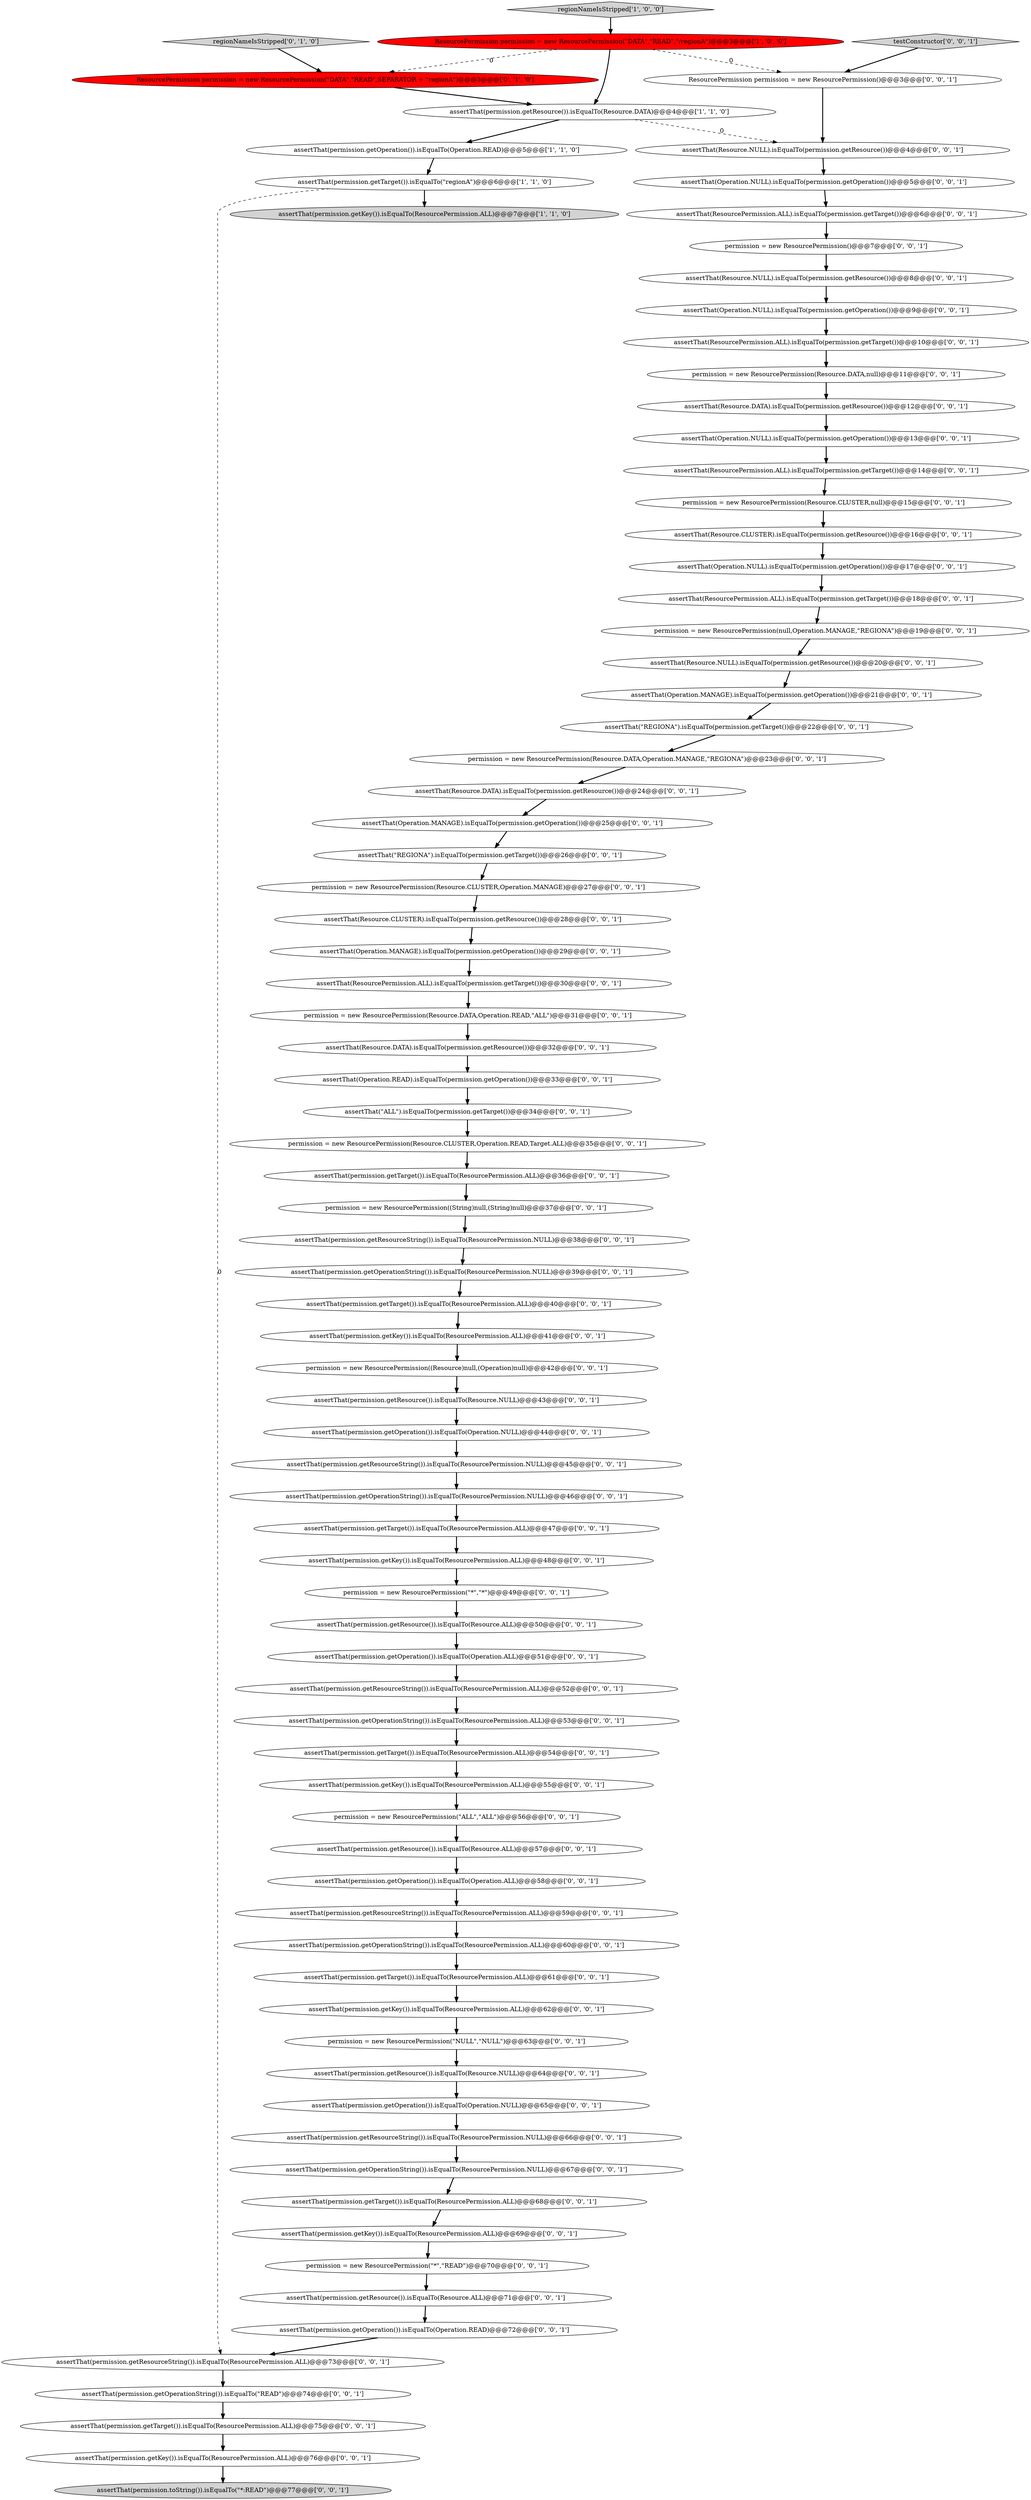 digraph {
2 [style = filled, label = "assertThat(permission.getResource()).isEqualTo(Resource.DATA)@@@4@@@['1', '1', '0']", fillcolor = white, shape = ellipse image = "AAA0AAABBB1BBB"];
14 [style = filled, label = "assertThat(permission.getOperation()).isEqualTo(Operation.ALL)@@@58@@@['0', '0', '1']", fillcolor = white, shape = ellipse image = "AAA0AAABBB3BBB"];
33 [style = filled, label = "assertThat(\"REGIONA\").isEqualTo(permission.getTarget())@@@26@@@['0', '0', '1']", fillcolor = white, shape = ellipse image = "AAA0AAABBB3BBB"];
1 [style = filled, label = "assertThat(permission.getTarget()).isEqualTo(\"regionA\")@@@6@@@['1', '1', '0']", fillcolor = white, shape = ellipse image = "AAA0AAABBB1BBB"];
44 [style = filled, label = "assertThat(Resource.CLUSTER).isEqualTo(permission.getResource())@@@16@@@['0', '0', '1']", fillcolor = white, shape = ellipse image = "AAA0AAABBB3BBB"];
46 [style = filled, label = "assertThat(ResourcePermission.ALL).isEqualTo(permission.getTarget())@@@10@@@['0', '0', '1']", fillcolor = white, shape = ellipse image = "AAA0AAABBB3BBB"];
43 [style = filled, label = "assertThat(\"ALL\").isEqualTo(permission.getTarget())@@@34@@@['0', '0', '1']", fillcolor = white, shape = ellipse image = "AAA0AAABBB3BBB"];
13 [style = filled, label = "assertThat(Operation.NULL).isEqualTo(permission.getOperation())@@@13@@@['0', '0', '1']", fillcolor = white, shape = ellipse image = "AAA0AAABBB3BBB"];
60 [style = filled, label = "assertThat(Operation.NULL).isEqualTo(permission.getOperation())@@@9@@@['0', '0', '1']", fillcolor = white, shape = ellipse image = "AAA0AAABBB3BBB"];
18 [style = filled, label = "assertThat(Resource.NULL).isEqualTo(permission.getResource())@@@4@@@['0', '0', '1']", fillcolor = white, shape = ellipse image = "AAA0AAABBB3BBB"];
31 [style = filled, label = "assertThat(ResourcePermission.ALL).isEqualTo(permission.getTarget())@@@18@@@['0', '0', '1']", fillcolor = white, shape = ellipse image = "AAA0AAABBB3BBB"];
61 [style = filled, label = "assertThat(permission.getOperation()).isEqualTo(Operation.ALL)@@@51@@@['0', '0', '1']", fillcolor = white, shape = ellipse image = "AAA0AAABBB3BBB"];
65 [style = filled, label = "permission = new ResourcePermission((Resource)null,(Operation)null)@@@42@@@['0', '0', '1']", fillcolor = white, shape = ellipse image = "AAA0AAABBB3BBB"];
71 [style = filled, label = "assertThat(Resource.NULL).isEqualTo(permission.getResource())@@@20@@@['0', '0', '1']", fillcolor = white, shape = ellipse image = "AAA0AAABBB3BBB"];
76 [style = filled, label = "assertThat(Resource.DATA).isEqualTo(permission.getResource())@@@24@@@['0', '0', '1']", fillcolor = white, shape = ellipse image = "AAA0AAABBB3BBB"];
24 [style = filled, label = "assertThat(permission.getOperation()).isEqualTo(Operation.READ)@@@72@@@['0', '0', '1']", fillcolor = white, shape = ellipse image = "AAA0AAABBB3BBB"];
50 [style = filled, label = "assertThat(permission.getResourceString()).isEqualTo(ResourcePermission.NULL)@@@45@@@['0', '0', '1']", fillcolor = white, shape = ellipse image = "AAA0AAABBB3BBB"];
51 [style = filled, label = "assertThat(Operation.NULL).isEqualTo(permission.getOperation())@@@17@@@['0', '0', '1']", fillcolor = white, shape = ellipse image = "AAA0AAABBB3BBB"];
17 [style = filled, label = "permission = new ResourcePermission(Resource.CLUSTER,Operation.READ,Target.ALL)@@@35@@@['0', '0', '1']", fillcolor = white, shape = ellipse image = "AAA0AAABBB3BBB"];
83 [style = filled, label = "assertThat(ResourcePermission.ALL).isEqualTo(permission.getTarget())@@@6@@@['0', '0', '1']", fillcolor = white, shape = ellipse image = "AAA0AAABBB3BBB"];
79 [style = filled, label = "permission = new ResourcePermission(\"*\",\"READ\")@@@70@@@['0', '0', '1']", fillcolor = white, shape = ellipse image = "AAA0AAABBB3BBB"];
12 [style = filled, label = "assertThat(permission.getKey()).isEqualTo(ResourcePermission.ALL)@@@48@@@['0', '0', '1']", fillcolor = white, shape = ellipse image = "AAA0AAABBB3BBB"];
21 [style = filled, label = "assertThat(permission.getOperation()).isEqualTo(Operation.NULL)@@@65@@@['0', '0', '1']", fillcolor = white, shape = ellipse image = "AAA0AAABBB3BBB"];
36 [style = filled, label = "assertThat(permission.getTarget()).isEqualTo(ResourcePermission.ALL)@@@75@@@['0', '0', '1']", fillcolor = white, shape = ellipse image = "AAA0AAABBB3BBB"];
56 [style = filled, label = "assertThat(permission.getTarget()).isEqualTo(ResourcePermission.ALL)@@@40@@@['0', '0', '1']", fillcolor = white, shape = ellipse image = "AAA0AAABBB3BBB"];
28 [style = filled, label = "assertThat(permission.getResource()).isEqualTo(Resource.NULL)@@@43@@@['0', '0', '1']", fillcolor = white, shape = ellipse image = "AAA0AAABBB3BBB"];
40 [style = filled, label = "assertThat(permission.getKey()).isEqualTo(ResourcePermission.ALL)@@@76@@@['0', '0', '1']", fillcolor = white, shape = ellipse image = "AAA0AAABBB3BBB"];
48 [style = filled, label = "assertThat(permission.getKey()).isEqualTo(ResourcePermission.ALL)@@@69@@@['0', '0', '1']", fillcolor = white, shape = ellipse image = "AAA0AAABBB3BBB"];
77 [style = filled, label = "permission = new ResourcePermission(Resource.CLUSTER,null)@@@15@@@['0', '0', '1']", fillcolor = white, shape = ellipse image = "AAA0AAABBB3BBB"];
80 [style = filled, label = "assertThat(Operation.MANAGE).isEqualTo(permission.getOperation())@@@29@@@['0', '0', '1']", fillcolor = white, shape = ellipse image = "AAA0AAABBB3BBB"];
9 [style = filled, label = "permission = new ResourcePermission(Resource.DATA,null)@@@11@@@['0', '0', '1']", fillcolor = white, shape = ellipse image = "AAA0AAABBB3BBB"];
20 [style = filled, label = "assertThat(permission.getTarget()).isEqualTo(ResourcePermission.ALL)@@@54@@@['0', '0', '1']", fillcolor = white, shape = ellipse image = "AAA0AAABBB3BBB"];
22 [style = filled, label = "testConstructor['0', '0', '1']", fillcolor = lightgray, shape = diamond image = "AAA0AAABBB3BBB"];
42 [style = filled, label = "assertThat(permission.getOperationString()).isEqualTo(ResourcePermission.NULL)@@@39@@@['0', '0', '1']", fillcolor = white, shape = ellipse image = "AAA0AAABBB3BBB"];
34 [style = filled, label = "assertThat(permission.getResourceString()).isEqualTo(ResourcePermission.NULL)@@@38@@@['0', '0', '1']", fillcolor = white, shape = ellipse image = "AAA0AAABBB3BBB"];
57 [style = filled, label = "permission = new ResourcePermission(null,Operation.MANAGE,\"REGIONA\")@@@19@@@['0', '0', '1']", fillcolor = white, shape = ellipse image = "AAA0AAABBB3BBB"];
59 [style = filled, label = "assertThat(permission.getOperationString()).isEqualTo(ResourcePermission.NULL)@@@46@@@['0', '0', '1']", fillcolor = white, shape = ellipse image = "AAA0AAABBB3BBB"];
11 [style = filled, label = "assertThat(permission.getTarget()).isEqualTo(ResourcePermission.ALL)@@@47@@@['0', '0', '1']", fillcolor = white, shape = ellipse image = "AAA0AAABBB3BBB"];
47 [style = filled, label = "permission = new ResourcePermission(\"ALL\",\"ALL\")@@@56@@@['0', '0', '1']", fillcolor = white, shape = ellipse image = "AAA0AAABBB3BBB"];
53 [style = filled, label = "permission = new ResourcePermission()@@@7@@@['0', '0', '1']", fillcolor = white, shape = ellipse image = "AAA0AAABBB3BBB"];
26 [style = filled, label = "assertThat(permission.getResource()).isEqualTo(Resource.ALL)@@@71@@@['0', '0', '1']", fillcolor = white, shape = ellipse image = "AAA0AAABBB3BBB"];
63 [style = filled, label = "assertThat(permission.toString()).isEqualTo(\"*:READ\")@@@77@@@['0', '0', '1']", fillcolor = lightgray, shape = ellipse image = "AAA0AAABBB3BBB"];
78 [style = filled, label = "assertThat(Resource.NULL).isEqualTo(permission.getResource())@@@8@@@['0', '0', '1']", fillcolor = white, shape = ellipse image = "AAA0AAABBB3BBB"];
73 [style = filled, label = "assertThat(Resource.DATA).isEqualTo(permission.getResource())@@@12@@@['0', '0', '1']", fillcolor = white, shape = ellipse image = "AAA0AAABBB3BBB"];
49 [style = filled, label = "assertThat(Operation.MANAGE).isEqualTo(permission.getOperation())@@@25@@@['0', '0', '1']", fillcolor = white, shape = ellipse image = "AAA0AAABBB3BBB"];
19 [style = filled, label = "assertThat(\"REGIONA\").isEqualTo(permission.getTarget())@@@22@@@['0', '0', '1']", fillcolor = white, shape = ellipse image = "AAA0AAABBB3BBB"];
30 [style = filled, label = "assertThat(permission.getOperation()).isEqualTo(Operation.NULL)@@@44@@@['0', '0', '1']", fillcolor = white, shape = ellipse image = "AAA0AAABBB3BBB"];
66 [style = filled, label = "permission = new ResourcePermission(\"*\",\"*\")@@@49@@@['0', '0', '1']", fillcolor = white, shape = ellipse image = "AAA0AAABBB3BBB"];
32 [style = filled, label = "assertThat(permission.getKey()).isEqualTo(ResourcePermission.ALL)@@@62@@@['0', '0', '1']", fillcolor = white, shape = ellipse image = "AAA0AAABBB3BBB"];
58 [style = filled, label = "assertThat(permission.getKey()).isEqualTo(ResourcePermission.ALL)@@@55@@@['0', '0', '1']", fillcolor = white, shape = ellipse image = "AAA0AAABBB3BBB"];
39 [style = filled, label = "assertThat(permission.getResourceString()).isEqualTo(ResourcePermission.ALL)@@@59@@@['0', '0', '1']", fillcolor = white, shape = ellipse image = "AAA0AAABBB3BBB"];
23 [style = filled, label = "permission = new ResourcePermission(Resource.CLUSTER,Operation.MANAGE)@@@27@@@['0', '0', '1']", fillcolor = white, shape = ellipse image = "AAA0AAABBB3BBB"];
68 [style = filled, label = "ResourcePermission permission = new ResourcePermission()@@@3@@@['0', '0', '1']", fillcolor = white, shape = ellipse image = "AAA0AAABBB3BBB"];
72 [style = filled, label = "assertThat(permission.getResourceString()).isEqualTo(ResourcePermission.ALL)@@@73@@@['0', '0', '1']", fillcolor = white, shape = ellipse image = "AAA0AAABBB3BBB"];
35 [style = filled, label = "assertThat(permission.getOperationString()).isEqualTo(ResourcePermission.ALL)@@@60@@@['0', '0', '1']", fillcolor = white, shape = ellipse image = "AAA0AAABBB3BBB"];
38 [style = filled, label = "assertThat(permission.getResourceString()).isEqualTo(ResourcePermission.ALL)@@@52@@@['0', '0', '1']", fillcolor = white, shape = ellipse image = "AAA0AAABBB3BBB"];
69 [style = filled, label = "assertThat(permission.getResourceString()).isEqualTo(ResourcePermission.NULL)@@@66@@@['0', '0', '1']", fillcolor = white, shape = ellipse image = "AAA0AAABBB3BBB"];
10 [style = filled, label = "assertThat(permission.getTarget()).isEqualTo(ResourcePermission.ALL)@@@36@@@['0', '0', '1']", fillcolor = white, shape = ellipse image = "AAA0AAABBB3BBB"];
75 [style = filled, label = "assertThat(permission.getResource()).isEqualTo(Resource.NULL)@@@64@@@['0', '0', '1']", fillcolor = white, shape = ellipse image = "AAA0AAABBB3BBB"];
81 [style = filled, label = "assertThat(permission.getOperationString()).isEqualTo(ResourcePermission.NULL)@@@67@@@['0', '0', '1']", fillcolor = white, shape = ellipse image = "AAA0AAABBB3BBB"];
54 [style = filled, label = "assertThat(Operation.READ).isEqualTo(permission.getOperation())@@@33@@@['0', '0', '1']", fillcolor = white, shape = ellipse image = "AAA0AAABBB3BBB"];
62 [style = filled, label = "assertThat(ResourcePermission.ALL).isEqualTo(permission.getTarget())@@@14@@@['0', '0', '1']", fillcolor = white, shape = ellipse image = "AAA0AAABBB3BBB"];
70 [style = filled, label = "permission = new ResourcePermission(Resource.DATA,Operation.MANAGE,\"REGIONA\")@@@23@@@['0', '0', '1']", fillcolor = white, shape = ellipse image = "AAA0AAABBB3BBB"];
82 [style = filled, label = "assertThat(permission.getTarget()).isEqualTo(ResourcePermission.ALL)@@@61@@@['0', '0', '1']", fillcolor = white, shape = ellipse image = "AAA0AAABBB3BBB"];
41 [style = filled, label = "assertThat(permission.getResource()).isEqualTo(Resource.ALL)@@@50@@@['0', '0', '1']", fillcolor = white, shape = ellipse image = "AAA0AAABBB3BBB"];
7 [style = filled, label = "ResourcePermission permission = new ResourcePermission(\"DATA\",\"READ\",SEPARATOR + \"regionA\")@@@3@@@['0', '1', '0']", fillcolor = red, shape = ellipse image = "AAA1AAABBB2BBB"];
4 [style = filled, label = "regionNameIsStripped['1', '0', '0']", fillcolor = lightgray, shape = diamond image = "AAA0AAABBB1BBB"];
74 [style = filled, label = "assertThat(ResourcePermission.ALL).isEqualTo(permission.getTarget())@@@30@@@['0', '0', '1']", fillcolor = white, shape = ellipse image = "AAA0AAABBB3BBB"];
45 [style = filled, label = "assertThat(Resource.DATA).isEqualTo(permission.getResource())@@@32@@@['0', '0', '1']", fillcolor = white, shape = ellipse image = "AAA0AAABBB3BBB"];
27 [style = filled, label = "assertThat(permission.getKey()).isEqualTo(ResourcePermission.ALL)@@@41@@@['0', '0', '1']", fillcolor = white, shape = ellipse image = "AAA0AAABBB3BBB"];
5 [style = filled, label = "assertThat(permission.getKey()).isEqualTo(ResourcePermission.ALL)@@@7@@@['1', '1', '0']", fillcolor = lightgray, shape = ellipse image = "AAA0AAABBB1BBB"];
0 [style = filled, label = "ResourcePermission permission = new ResourcePermission(\"DATA\",\"READ\",\"/regionA\")@@@3@@@['1', '0', '0']", fillcolor = red, shape = ellipse image = "AAA1AAABBB1BBB"];
67 [style = filled, label = "permission = new ResourcePermission(\"NULL\",\"NULL\")@@@63@@@['0', '0', '1']", fillcolor = white, shape = ellipse image = "AAA0AAABBB3BBB"];
3 [style = filled, label = "assertThat(permission.getOperation()).isEqualTo(Operation.READ)@@@5@@@['1', '1', '0']", fillcolor = white, shape = ellipse image = "AAA0AAABBB1BBB"];
37 [style = filled, label = "assertThat(permission.getOperationString()).isEqualTo(ResourcePermission.ALL)@@@53@@@['0', '0', '1']", fillcolor = white, shape = ellipse image = "AAA0AAABBB3BBB"];
29 [style = filled, label = "assertThat(permission.getTarget()).isEqualTo(ResourcePermission.ALL)@@@68@@@['0', '0', '1']", fillcolor = white, shape = ellipse image = "AAA0AAABBB3BBB"];
52 [style = filled, label = "assertThat(Operation.MANAGE).isEqualTo(permission.getOperation())@@@21@@@['0', '0', '1']", fillcolor = white, shape = ellipse image = "AAA0AAABBB3BBB"];
64 [style = filled, label = "permission = new ResourcePermission(Resource.DATA,Operation.READ,\"ALL\")@@@31@@@['0', '0', '1']", fillcolor = white, shape = ellipse image = "AAA0AAABBB3BBB"];
55 [style = filled, label = "assertThat(permission.getResource()).isEqualTo(Resource.ALL)@@@57@@@['0', '0', '1']", fillcolor = white, shape = ellipse image = "AAA0AAABBB3BBB"];
8 [style = filled, label = "assertThat(Operation.NULL).isEqualTo(permission.getOperation())@@@5@@@['0', '0', '1']", fillcolor = white, shape = ellipse image = "AAA0AAABBB3BBB"];
16 [style = filled, label = "assertThat(Resource.CLUSTER).isEqualTo(permission.getResource())@@@28@@@['0', '0', '1']", fillcolor = white, shape = ellipse image = "AAA0AAABBB3BBB"];
25 [style = filled, label = "permission = new ResourcePermission((String)null,(String)null)@@@37@@@['0', '0', '1']", fillcolor = white, shape = ellipse image = "AAA0AAABBB3BBB"];
15 [style = filled, label = "assertThat(permission.getOperationString()).isEqualTo(\"READ\")@@@74@@@['0', '0', '1']", fillcolor = white, shape = ellipse image = "AAA0AAABBB3BBB"];
6 [style = filled, label = "regionNameIsStripped['0', '1', '0']", fillcolor = lightgray, shape = diamond image = "AAA0AAABBB2BBB"];
1->5 [style = bold, label=""];
81->29 [style = bold, label=""];
20->58 [style = bold, label=""];
25->34 [style = bold, label=""];
78->60 [style = bold, label=""];
56->27 [style = bold, label=""];
55->14 [style = bold, label=""];
72->15 [style = bold, label=""];
44->51 [style = bold, label=""];
32->67 [style = bold, label=""];
62->77 [style = bold, label=""];
75->21 [style = bold, label=""];
40->63 [style = bold, label=""];
82->32 [style = bold, label=""];
53->78 [style = bold, label=""];
35->82 [style = bold, label=""];
68->18 [style = bold, label=""];
24->72 [style = bold, label=""];
28->30 [style = bold, label=""];
71->52 [style = bold, label=""];
57->71 [style = bold, label=""];
11->12 [style = bold, label=""];
34->42 [style = bold, label=""];
52->19 [style = bold, label=""];
66->41 [style = bold, label=""];
26->24 [style = bold, label=""];
73->13 [style = bold, label=""];
41->61 [style = bold, label=""];
8->83 [style = bold, label=""];
4->0 [style = bold, label=""];
16->80 [style = bold, label=""];
61->38 [style = bold, label=""];
33->23 [style = bold, label=""];
64->45 [style = bold, label=""];
59->11 [style = bold, label=""];
76->49 [style = bold, label=""];
79->26 [style = bold, label=""];
31->57 [style = bold, label=""];
10->25 [style = bold, label=""];
38->37 [style = bold, label=""];
7->2 [style = bold, label=""];
42->56 [style = bold, label=""];
39->35 [style = bold, label=""];
2->18 [style = dashed, label="0"];
6->7 [style = bold, label=""];
14->39 [style = bold, label=""];
15->36 [style = bold, label=""];
17->10 [style = bold, label=""];
77->44 [style = bold, label=""];
36->40 [style = bold, label=""];
46->9 [style = bold, label=""];
67->75 [style = bold, label=""];
3->1 [style = bold, label=""];
69->81 [style = bold, label=""];
22->68 [style = bold, label=""];
54->43 [style = bold, label=""];
13->62 [style = bold, label=""];
19->70 [style = bold, label=""];
2->3 [style = bold, label=""];
0->68 [style = dashed, label="0"];
70->76 [style = bold, label=""];
30->50 [style = bold, label=""];
12->66 [style = bold, label=""];
43->17 [style = bold, label=""];
83->53 [style = bold, label=""];
65->28 [style = bold, label=""];
1->72 [style = dashed, label="0"];
18->8 [style = bold, label=""];
0->7 [style = dashed, label="0"];
23->16 [style = bold, label=""];
0->2 [style = bold, label=""];
9->73 [style = bold, label=""];
37->20 [style = bold, label=""];
74->64 [style = bold, label=""];
21->69 [style = bold, label=""];
60->46 [style = bold, label=""];
45->54 [style = bold, label=""];
27->65 [style = bold, label=""];
58->47 [style = bold, label=""];
80->74 [style = bold, label=""];
47->55 [style = bold, label=""];
49->33 [style = bold, label=""];
51->31 [style = bold, label=""];
29->48 [style = bold, label=""];
48->79 [style = bold, label=""];
50->59 [style = bold, label=""];
}
